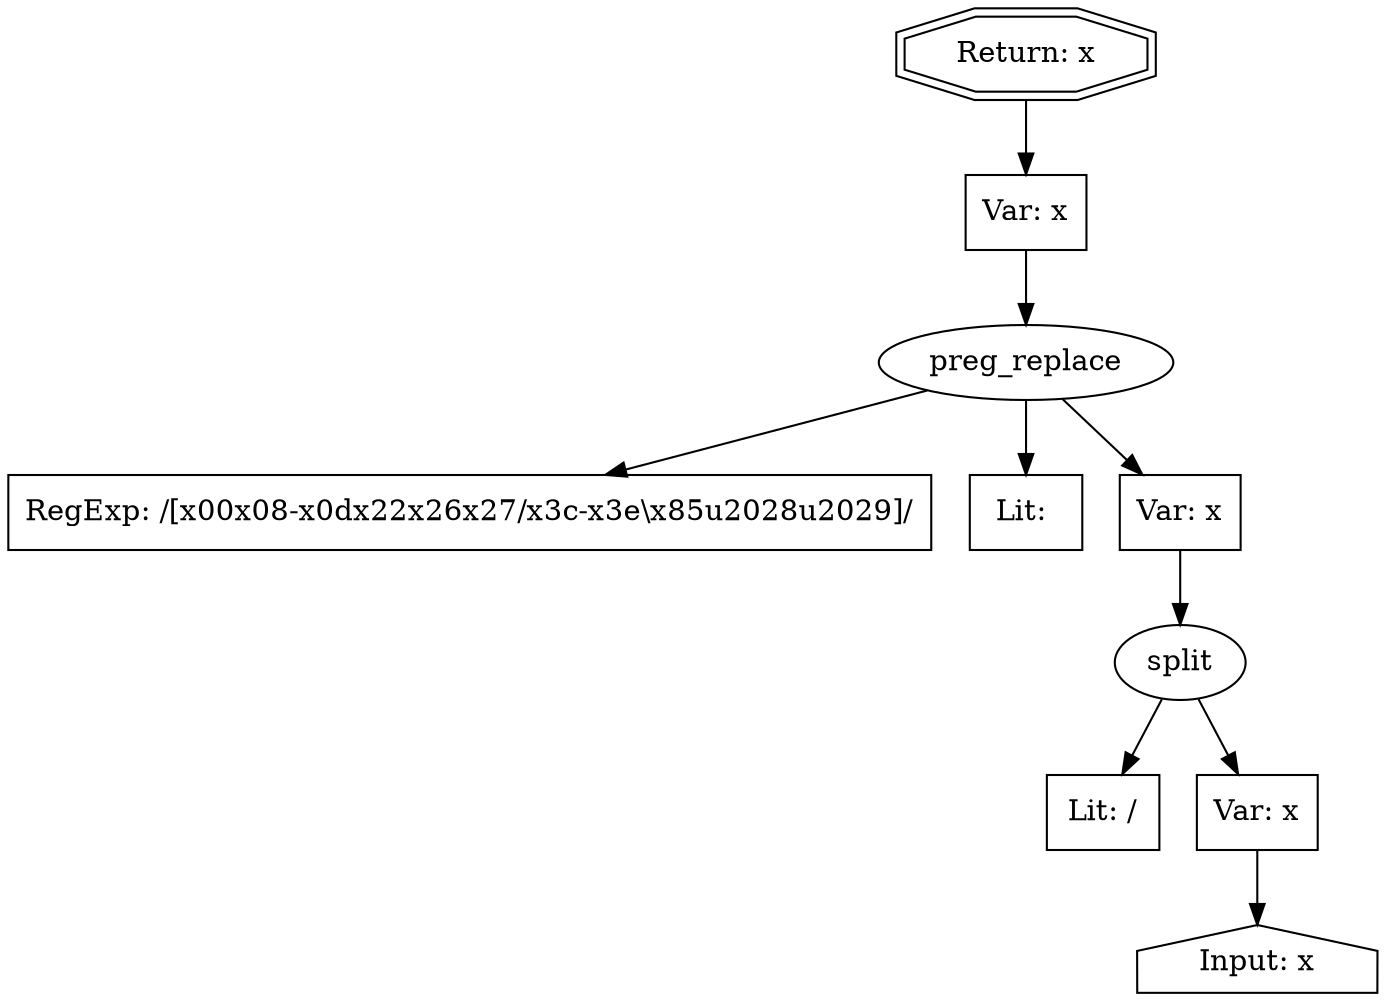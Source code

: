 // Finding: 3c208622-196b-4d3a-a6cf-2fed3114c110
// Finding.url: https://www.example254.com/us/en/ca/jewelry-watches/fashion-jewelry/fashion-earrings-c-jewelry-watches-fashion-jewelry-earrings#)});taintfoxLog('bb422ca7723c43e280c503170e3bbaae')//
// Finding.parentloc: https://www.example254.com/us/en/ca/jewelry-watches/fashion-jewelry/fashion-earrings-c-jewelry-watches-fashion-jewelry-earrings#)});taintfoxLog('bb422ca7723c43e280c503170e3bbaae')//
// Finding.domain: www.example254.com
// Finding.base_domain: example254.com
// Finding.source: location.href
// Finding.sink: eval
// Sanitizer.score: 8
// Sanitizer.name: kd[7]
// Sanitizer.location: https://www.example22.com/gtm.js?id=GTM-5CMWJM - kd[7]:8475:426
// Finding.begin: 1801
// Finding.end: 1803
// Finding.original_uuid: 700b0b73-e6e2-418d-9cef-c36262c2e092
// Finding.TwentyFiveMillionFlowsId: 1165040148
// Finding.script: https://www.example22.com/gtm.js?id=GTM-5CMWJM
// Finding.line: 3
// Exploit.uuid: bb422ca7-723c-43e2-80c5-03170e3bbaae
// Exploit.success: false
// Exploit.status: validated
// Exploit.method: C
// Exploit.type: js
// Exploit.token: Literal
// Exploit.content: undefined
// Exploit.quote_type: None
// Exploit.tag: None
// Exploit.break_out: )});
// Exploit.break_in: //
// Exploit.payload: )});taintfoxLog(1)//
// Exploit.begin_taint_url: 22
// Exploit.end_taint_url: 24
// Exploit.replace_begin_url: 122
// Exploit.replace_end_url: 122
// Exploit.replace_begin_param: 21
// Exploit.replace_end_param: 21
// Issues.LargestEncodeAttrStringChain: 0
// Issues.LargestTextFragmentEncodeChainLength: 0
// Issues.HasApproximation: true
// Issues.HasMissingImplementation: false
// Issues.HasInfiniteRegexWithFunctionReplacer: false
// Issues.MergedSplitAndJoins: false
// Issues.HasUrlInRhsOfReplace: false
// Issues.HasUrlInLhsOfReplace: false
// Issues.HasCookieValueInLhsOfreplace: false
// Issues.HasCookieValueInRhsOfreplace: false
// Issues.HasCookieValueInMatchPattern: false
// Issues.HasCookieValueInExecPattern: false
// Issues.RemovedLRConcats: false
// Issues.RemovedReplaceArtifacts: false
// Issues.HasUrlInMatchPattern: false
// Issues.HasUrlInExecPattern: false
// Issues.RemovedNOPreplaces: false
// Issues.Known_sanitizer: false
// DepGraph.hash: -1357913762
// DepGraph.sanitizer_hash: -1689768029
// Approximated Implementation for: replace([\x00\x08-\x0d\x22\x26\x27\/\x3c-\x3e\\\x85\u2028\u2029]/g: 1, s: 0, u: 0, m: 0, i: 0 [escapes(<: 1, >: 1, &: 1, ": 1, ': 1, /: 1, \: 1, =: 1), function_rhs: true], 'function(a){return ud[a]}') - Other Exception: ReferenceError: ud is not defined 
digraph cfg {
n0 [shape=house, label="Input: x"];
n1 [shape=ellipse, label="split"];
n2 [shape=box, label="Lit: /"];
n3 [shape=box, label="Var: x"];
n4 [shape=ellipse, label="preg_replace"];
n5 [shape=box, label="RegExp: /[\x00\x08-\x0d\x22\x26\x27\/\x3c-\x3e\\\x85\u2028\u2029]/"];
n6 [shape=box, label="Lit: "];
n7 [shape=box, label="Var: x"];
n8 [shape=box, label="Var: x"];
n9 [shape=doubleoctagon, label="Return: x"];
n3 -> n0;
n1 -> n2;
n1 -> n3;
n7 -> n1;
n4 -> n5;
n4 -> n6;
n4 -> n7;
n8 -> n4;
n9 -> n8;
}